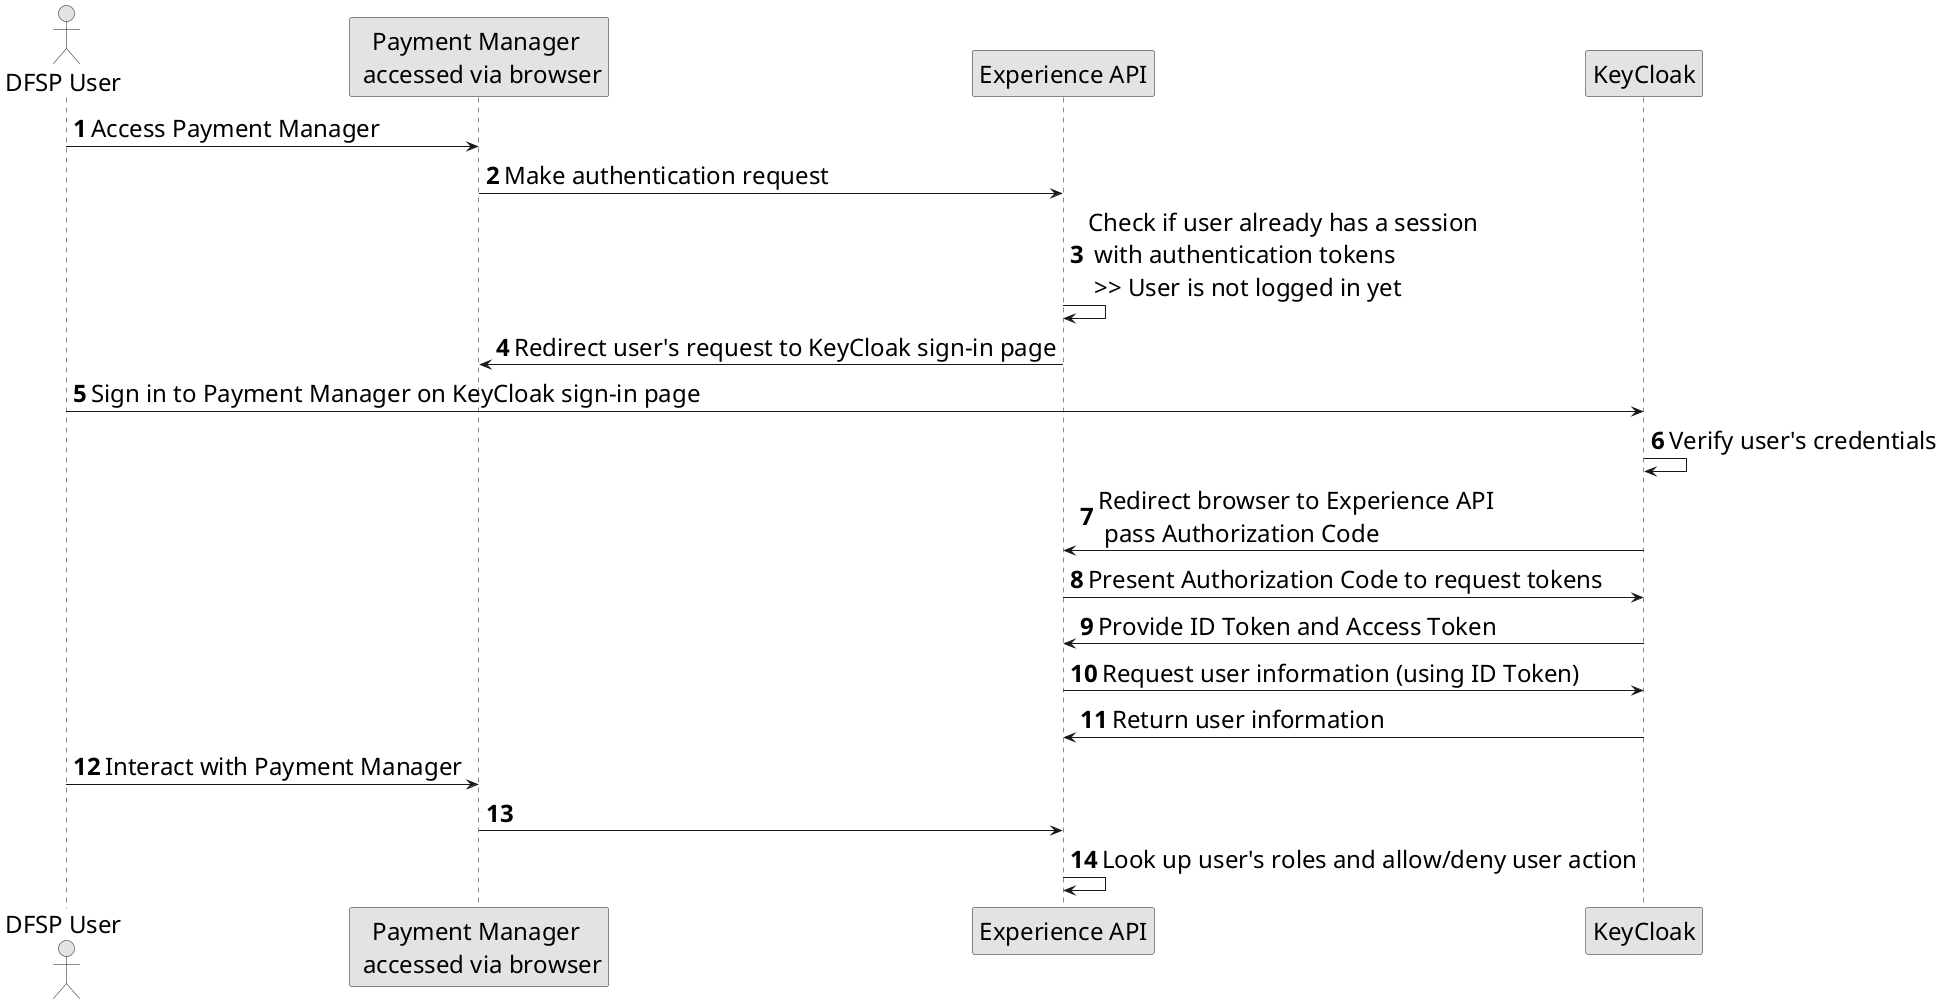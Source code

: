 @startuml

autonumber
skinparam activityFontSize 4
skinparam activityDiamondFontSize 30
skinparam activityArrowFontSize 24
skinparam defaultFontSize 24
skinparam noteFontSize 24
skinparam monochrome true

actor "DFSP User" as user
participant "Payment Manager \n accessed via browser" as browser
participant "Experience API" as api
participant "KeyCloak" as keycloak

user -> browser: Access Payment Manager
browser -> api: Make authentication request
api -> api: Check if user already has a session \n with authentication tokens \n >> User is not logged in yet
api -> browser: Redirect user's request to KeyCloak sign-in page
user -> keycloak: Sign in to Payment Manager on KeyCloak sign-in page
keycloak -> keycloak: Verify user's credentials
keycloak -> api: Redirect browser to Experience API \n pass Authorization Code
api -> keycloak: Present Authorization Code to request tokens
keycloak -> api: Provide ID Token and Access Token
api -> keycloak: Request user information (using ID Token)
keycloak -> api: Return user information
user -> browser: Interact with Payment Manager
browser -> api: 
api -> api: Look up user's roles and allow/deny user action

@enduml